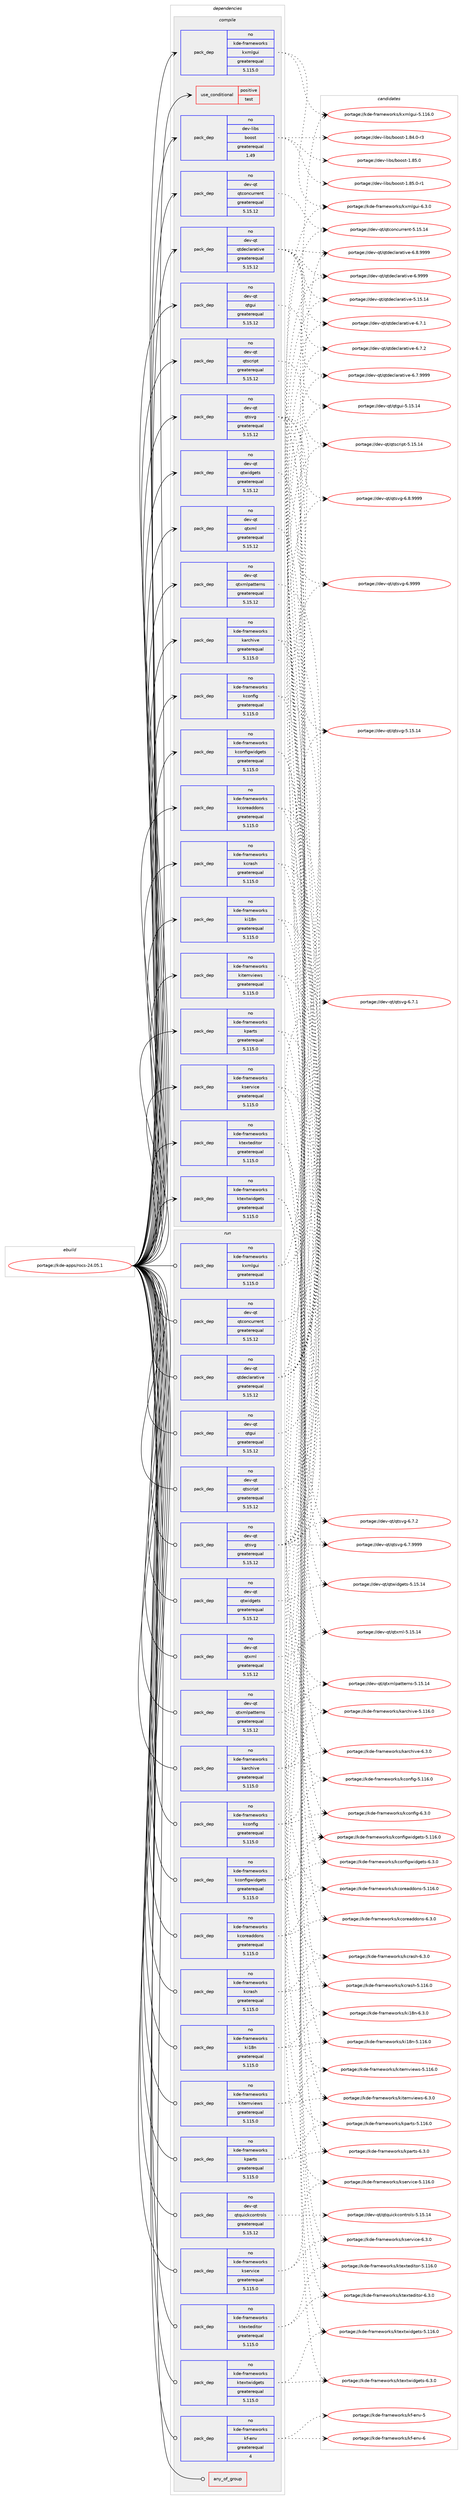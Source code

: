 digraph prolog {

# *************
# Graph options
# *************

newrank=true;
concentrate=true;
compound=true;
graph [rankdir=LR,fontname=Helvetica,fontsize=10,ranksep=1.5];#, ranksep=2.5, nodesep=0.2];
edge  [arrowhead=vee];
node  [fontname=Helvetica,fontsize=10];

# **********
# The ebuild
# **********

subgraph cluster_leftcol {
color=gray;
rank=same;
label=<<i>ebuild</i>>;
id [label="portage://kde-apps/rocs-24.05.1", color=red, width=4, href="../kde-apps/rocs-24.05.1.svg"];
}

# ****************
# The dependencies
# ****************

subgraph cluster_midcol {
color=gray;
label=<<i>dependencies</i>>;
subgraph cluster_compile {
fillcolor="#eeeeee";
style=filled;
label=<<i>compile</i>>;
subgraph cond66145 {
dependency135270 [label=<<TABLE BORDER="0" CELLBORDER="1" CELLSPACING="0" CELLPADDING="4"><TR><TD ROWSPAN="3" CELLPADDING="10">use_conditional</TD></TR><TR><TD>positive</TD></TR><TR><TD>test</TD></TR></TABLE>>, shape=none, color=red];
# *** BEGIN UNKNOWN DEPENDENCY TYPE (TODO) ***
# dependency135270 -> package_dependency(portage://kde-apps/rocs-24.05.1,install,no,dev-qt,qttest,none,[,,],[slot(5)],[])
# *** END UNKNOWN DEPENDENCY TYPE (TODO) ***

}
id:e -> dependency135270:w [weight=20,style="solid",arrowhead="vee"];
subgraph pack67151 {
dependency135271 [label=<<TABLE BORDER="0" CELLBORDER="1" CELLSPACING="0" CELLPADDING="4" WIDTH="220"><TR><TD ROWSPAN="6" CELLPADDING="30">pack_dep</TD></TR><TR><TD WIDTH="110">no</TD></TR><TR><TD>dev-libs</TD></TR><TR><TD>boost</TD></TR><TR><TD>greaterequal</TD></TR><TR><TD>1.49</TD></TR></TABLE>>, shape=none, color=blue];
}
id:e -> dependency135271:w [weight=20,style="solid",arrowhead="vee"];
# *** BEGIN UNKNOWN DEPENDENCY TYPE (TODO) ***
# id -> package_dependency(portage://kde-apps/rocs-24.05.1,install,no,dev-libs,grantlee,none,[,,],[slot(5)],[])
# *** END UNKNOWN DEPENDENCY TYPE (TODO) ***

subgraph pack67152 {
dependency135272 [label=<<TABLE BORDER="0" CELLBORDER="1" CELLSPACING="0" CELLPADDING="4" WIDTH="220"><TR><TD ROWSPAN="6" CELLPADDING="30">pack_dep</TD></TR><TR><TD WIDTH="110">no</TD></TR><TR><TD>dev-qt</TD></TR><TR><TD>qtconcurrent</TD></TR><TR><TD>greaterequal</TD></TR><TR><TD>5.15.12</TD></TR></TABLE>>, shape=none, color=blue];
}
id:e -> dependency135272:w [weight=20,style="solid",arrowhead="vee"];
# *** BEGIN UNKNOWN DEPENDENCY TYPE (TODO) ***
# id -> package_dependency(portage://kde-apps/rocs-24.05.1,install,no,dev-qt,qtcore,none,[,,],[slot(5)],[])
# *** END UNKNOWN DEPENDENCY TYPE (TODO) ***

subgraph pack67153 {
dependency135273 [label=<<TABLE BORDER="0" CELLBORDER="1" CELLSPACING="0" CELLPADDING="4" WIDTH="220"><TR><TD ROWSPAN="6" CELLPADDING="30">pack_dep</TD></TR><TR><TD WIDTH="110">no</TD></TR><TR><TD>dev-qt</TD></TR><TR><TD>qtdeclarative</TD></TR><TR><TD>greaterequal</TD></TR><TR><TD>5.15.12</TD></TR></TABLE>>, shape=none, color=blue];
}
id:e -> dependency135273:w [weight=20,style="solid",arrowhead="vee"];
subgraph pack67154 {
dependency135274 [label=<<TABLE BORDER="0" CELLBORDER="1" CELLSPACING="0" CELLPADDING="4" WIDTH="220"><TR><TD ROWSPAN="6" CELLPADDING="30">pack_dep</TD></TR><TR><TD WIDTH="110">no</TD></TR><TR><TD>dev-qt</TD></TR><TR><TD>qtgui</TD></TR><TR><TD>greaterequal</TD></TR><TR><TD>5.15.12</TD></TR></TABLE>>, shape=none, color=blue];
}
id:e -> dependency135274:w [weight=20,style="solid",arrowhead="vee"];
subgraph pack67155 {
dependency135275 [label=<<TABLE BORDER="0" CELLBORDER="1" CELLSPACING="0" CELLPADDING="4" WIDTH="220"><TR><TD ROWSPAN="6" CELLPADDING="30">pack_dep</TD></TR><TR><TD WIDTH="110">no</TD></TR><TR><TD>dev-qt</TD></TR><TR><TD>qtscript</TD></TR><TR><TD>greaterequal</TD></TR><TR><TD>5.15.12</TD></TR></TABLE>>, shape=none, color=blue];
}
id:e -> dependency135275:w [weight=20,style="solid",arrowhead="vee"];
subgraph pack67156 {
dependency135276 [label=<<TABLE BORDER="0" CELLBORDER="1" CELLSPACING="0" CELLPADDING="4" WIDTH="220"><TR><TD ROWSPAN="6" CELLPADDING="30">pack_dep</TD></TR><TR><TD WIDTH="110">no</TD></TR><TR><TD>dev-qt</TD></TR><TR><TD>qtsvg</TD></TR><TR><TD>greaterequal</TD></TR><TR><TD>5.15.12</TD></TR></TABLE>>, shape=none, color=blue];
}
id:e -> dependency135276:w [weight=20,style="solid",arrowhead="vee"];
subgraph pack67157 {
dependency135277 [label=<<TABLE BORDER="0" CELLBORDER="1" CELLSPACING="0" CELLPADDING="4" WIDTH="220"><TR><TD ROWSPAN="6" CELLPADDING="30">pack_dep</TD></TR><TR><TD WIDTH="110">no</TD></TR><TR><TD>dev-qt</TD></TR><TR><TD>qtwidgets</TD></TR><TR><TD>greaterequal</TD></TR><TR><TD>5.15.12</TD></TR></TABLE>>, shape=none, color=blue];
}
id:e -> dependency135277:w [weight=20,style="solid",arrowhead="vee"];
subgraph pack67158 {
dependency135278 [label=<<TABLE BORDER="0" CELLBORDER="1" CELLSPACING="0" CELLPADDING="4" WIDTH="220"><TR><TD ROWSPAN="6" CELLPADDING="30">pack_dep</TD></TR><TR><TD WIDTH="110">no</TD></TR><TR><TD>dev-qt</TD></TR><TR><TD>qtxml</TD></TR><TR><TD>greaterequal</TD></TR><TR><TD>5.15.12</TD></TR></TABLE>>, shape=none, color=blue];
}
id:e -> dependency135278:w [weight=20,style="solid",arrowhead="vee"];
subgraph pack67159 {
dependency135279 [label=<<TABLE BORDER="0" CELLBORDER="1" CELLSPACING="0" CELLPADDING="4" WIDTH="220"><TR><TD ROWSPAN="6" CELLPADDING="30">pack_dep</TD></TR><TR><TD WIDTH="110">no</TD></TR><TR><TD>dev-qt</TD></TR><TR><TD>qtxmlpatterns</TD></TR><TR><TD>greaterequal</TD></TR><TR><TD>5.15.12</TD></TR></TABLE>>, shape=none, color=blue];
}
id:e -> dependency135279:w [weight=20,style="solid",arrowhead="vee"];
subgraph pack67160 {
dependency135280 [label=<<TABLE BORDER="0" CELLBORDER="1" CELLSPACING="0" CELLPADDING="4" WIDTH="220"><TR><TD ROWSPAN="6" CELLPADDING="30">pack_dep</TD></TR><TR><TD WIDTH="110">no</TD></TR><TR><TD>kde-frameworks</TD></TR><TR><TD>karchive</TD></TR><TR><TD>greaterequal</TD></TR><TR><TD>5.115.0</TD></TR></TABLE>>, shape=none, color=blue];
}
id:e -> dependency135280:w [weight=20,style="solid",arrowhead="vee"];
subgraph pack67161 {
dependency135281 [label=<<TABLE BORDER="0" CELLBORDER="1" CELLSPACING="0" CELLPADDING="4" WIDTH="220"><TR><TD ROWSPAN="6" CELLPADDING="30">pack_dep</TD></TR><TR><TD WIDTH="110">no</TD></TR><TR><TD>kde-frameworks</TD></TR><TR><TD>kconfig</TD></TR><TR><TD>greaterequal</TD></TR><TR><TD>5.115.0</TD></TR></TABLE>>, shape=none, color=blue];
}
id:e -> dependency135281:w [weight=20,style="solid",arrowhead="vee"];
subgraph pack67162 {
dependency135282 [label=<<TABLE BORDER="0" CELLBORDER="1" CELLSPACING="0" CELLPADDING="4" WIDTH="220"><TR><TD ROWSPAN="6" CELLPADDING="30">pack_dep</TD></TR><TR><TD WIDTH="110">no</TD></TR><TR><TD>kde-frameworks</TD></TR><TR><TD>kconfigwidgets</TD></TR><TR><TD>greaterequal</TD></TR><TR><TD>5.115.0</TD></TR></TABLE>>, shape=none, color=blue];
}
id:e -> dependency135282:w [weight=20,style="solid",arrowhead="vee"];
subgraph pack67163 {
dependency135283 [label=<<TABLE BORDER="0" CELLBORDER="1" CELLSPACING="0" CELLPADDING="4" WIDTH="220"><TR><TD ROWSPAN="6" CELLPADDING="30">pack_dep</TD></TR><TR><TD WIDTH="110">no</TD></TR><TR><TD>kde-frameworks</TD></TR><TR><TD>kcoreaddons</TD></TR><TR><TD>greaterequal</TD></TR><TR><TD>5.115.0</TD></TR></TABLE>>, shape=none, color=blue];
}
id:e -> dependency135283:w [weight=20,style="solid",arrowhead="vee"];
subgraph pack67164 {
dependency135284 [label=<<TABLE BORDER="0" CELLBORDER="1" CELLSPACING="0" CELLPADDING="4" WIDTH="220"><TR><TD ROWSPAN="6" CELLPADDING="30">pack_dep</TD></TR><TR><TD WIDTH="110">no</TD></TR><TR><TD>kde-frameworks</TD></TR><TR><TD>kcrash</TD></TR><TR><TD>greaterequal</TD></TR><TR><TD>5.115.0</TD></TR></TABLE>>, shape=none, color=blue];
}
id:e -> dependency135284:w [weight=20,style="solid",arrowhead="vee"];
subgraph pack67165 {
dependency135285 [label=<<TABLE BORDER="0" CELLBORDER="1" CELLSPACING="0" CELLPADDING="4" WIDTH="220"><TR><TD ROWSPAN="6" CELLPADDING="30">pack_dep</TD></TR><TR><TD WIDTH="110">no</TD></TR><TR><TD>kde-frameworks</TD></TR><TR><TD>ki18n</TD></TR><TR><TD>greaterequal</TD></TR><TR><TD>5.115.0</TD></TR></TABLE>>, shape=none, color=blue];
}
id:e -> dependency135285:w [weight=20,style="solid",arrowhead="vee"];
subgraph pack67166 {
dependency135286 [label=<<TABLE BORDER="0" CELLBORDER="1" CELLSPACING="0" CELLPADDING="4" WIDTH="220"><TR><TD ROWSPAN="6" CELLPADDING="30">pack_dep</TD></TR><TR><TD WIDTH="110">no</TD></TR><TR><TD>kde-frameworks</TD></TR><TR><TD>kitemviews</TD></TR><TR><TD>greaterequal</TD></TR><TR><TD>5.115.0</TD></TR></TABLE>>, shape=none, color=blue];
}
id:e -> dependency135286:w [weight=20,style="solid",arrowhead="vee"];
subgraph pack67167 {
dependency135287 [label=<<TABLE BORDER="0" CELLBORDER="1" CELLSPACING="0" CELLPADDING="4" WIDTH="220"><TR><TD ROWSPAN="6" CELLPADDING="30">pack_dep</TD></TR><TR><TD WIDTH="110">no</TD></TR><TR><TD>kde-frameworks</TD></TR><TR><TD>kparts</TD></TR><TR><TD>greaterequal</TD></TR><TR><TD>5.115.0</TD></TR></TABLE>>, shape=none, color=blue];
}
id:e -> dependency135287:w [weight=20,style="solid",arrowhead="vee"];
subgraph pack67168 {
dependency135288 [label=<<TABLE BORDER="0" CELLBORDER="1" CELLSPACING="0" CELLPADDING="4" WIDTH="220"><TR><TD ROWSPAN="6" CELLPADDING="30">pack_dep</TD></TR><TR><TD WIDTH="110">no</TD></TR><TR><TD>kde-frameworks</TD></TR><TR><TD>kservice</TD></TR><TR><TD>greaterequal</TD></TR><TR><TD>5.115.0</TD></TR></TABLE>>, shape=none, color=blue];
}
id:e -> dependency135288:w [weight=20,style="solid",arrowhead="vee"];
subgraph pack67169 {
dependency135289 [label=<<TABLE BORDER="0" CELLBORDER="1" CELLSPACING="0" CELLPADDING="4" WIDTH="220"><TR><TD ROWSPAN="6" CELLPADDING="30">pack_dep</TD></TR><TR><TD WIDTH="110">no</TD></TR><TR><TD>kde-frameworks</TD></TR><TR><TD>ktexteditor</TD></TR><TR><TD>greaterequal</TD></TR><TR><TD>5.115.0</TD></TR></TABLE>>, shape=none, color=blue];
}
id:e -> dependency135289:w [weight=20,style="solid",arrowhead="vee"];
subgraph pack67170 {
dependency135290 [label=<<TABLE BORDER="0" CELLBORDER="1" CELLSPACING="0" CELLPADDING="4" WIDTH="220"><TR><TD ROWSPAN="6" CELLPADDING="30">pack_dep</TD></TR><TR><TD WIDTH="110">no</TD></TR><TR><TD>kde-frameworks</TD></TR><TR><TD>ktextwidgets</TD></TR><TR><TD>greaterequal</TD></TR><TR><TD>5.115.0</TD></TR></TABLE>>, shape=none, color=blue];
}
id:e -> dependency135290:w [weight=20,style="solid",arrowhead="vee"];
subgraph pack67171 {
dependency135291 [label=<<TABLE BORDER="0" CELLBORDER="1" CELLSPACING="0" CELLPADDING="4" WIDTH="220"><TR><TD ROWSPAN="6" CELLPADDING="30">pack_dep</TD></TR><TR><TD WIDTH="110">no</TD></TR><TR><TD>kde-frameworks</TD></TR><TR><TD>kxmlgui</TD></TR><TR><TD>greaterequal</TD></TR><TR><TD>5.115.0</TD></TR></TABLE>>, shape=none, color=blue];
}
id:e -> dependency135291:w [weight=20,style="solid",arrowhead="vee"];
}
subgraph cluster_compileandrun {
fillcolor="#eeeeee";
style=filled;
label=<<i>compile and run</i>>;
}
subgraph cluster_run {
fillcolor="#eeeeee";
style=filled;
label=<<i>run</i>>;
subgraph any1822 {
dependency135292 [label=<<TABLE BORDER="0" CELLBORDER="1" CELLSPACING="0" CELLPADDING="4"><TR><TD CELLPADDING="10">any_of_group</TD></TR></TABLE>>, shape=none, color=red];# *** BEGIN UNKNOWN DEPENDENCY TYPE (TODO) ***
# dependency135292 -> package_dependency(portage://kde-apps/rocs-24.05.1,run,no,kde-frameworks,breeze-icons,none,[,,],any_different_slot,[])
# *** END UNKNOWN DEPENDENCY TYPE (TODO) ***

# *** BEGIN UNKNOWN DEPENDENCY TYPE (TODO) ***
# dependency135292 -> package_dependency(portage://kde-apps/rocs-24.05.1,run,no,kde-frameworks,oxygen-icons,none,[,,],any_different_slot,[])
# *** END UNKNOWN DEPENDENCY TYPE (TODO) ***

}
id:e -> dependency135292:w [weight=20,style="solid",arrowhead="odot"];
# *** BEGIN UNKNOWN DEPENDENCY TYPE (TODO) ***
# id -> package_dependency(portage://kde-apps/rocs-24.05.1,run,no,dev-libs,grantlee,none,[,,],[slot(5)],[])
# *** END UNKNOWN DEPENDENCY TYPE (TODO) ***

subgraph pack67172 {
dependency135293 [label=<<TABLE BORDER="0" CELLBORDER="1" CELLSPACING="0" CELLPADDING="4" WIDTH="220"><TR><TD ROWSPAN="6" CELLPADDING="30">pack_dep</TD></TR><TR><TD WIDTH="110">no</TD></TR><TR><TD>dev-qt</TD></TR><TR><TD>qtconcurrent</TD></TR><TR><TD>greaterequal</TD></TR><TR><TD>5.15.12</TD></TR></TABLE>>, shape=none, color=blue];
}
id:e -> dependency135293:w [weight=20,style="solid",arrowhead="odot"];
# *** BEGIN UNKNOWN DEPENDENCY TYPE (TODO) ***
# id -> package_dependency(portage://kde-apps/rocs-24.05.1,run,no,dev-qt,qtcore,none,[,,],[slot(5)],[])
# *** END UNKNOWN DEPENDENCY TYPE (TODO) ***

subgraph pack67173 {
dependency135294 [label=<<TABLE BORDER="0" CELLBORDER="1" CELLSPACING="0" CELLPADDING="4" WIDTH="220"><TR><TD ROWSPAN="6" CELLPADDING="30">pack_dep</TD></TR><TR><TD WIDTH="110">no</TD></TR><TR><TD>dev-qt</TD></TR><TR><TD>qtdeclarative</TD></TR><TR><TD>greaterequal</TD></TR><TR><TD>5.15.12</TD></TR></TABLE>>, shape=none, color=blue];
}
id:e -> dependency135294:w [weight=20,style="solid",arrowhead="odot"];
subgraph pack67174 {
dependency135295 [label=<<TABLE BORDER="0" CELLBORDER="1" CELLSPACING="0" CELLPADDING="4" WIDTH="220"><TR><TD ROWSPAN="6" CELLPADDING="30">pack_dep</TD></TR><TR><TD WIDTH="110">no</TD></TR><TR><TD>dev-qt</TD></TR><TR><TD>qtgui</TD></TR><TR><TD>greaterequal</TD></TR><TR><TD>5.15.12</TD></TR></TABLE>>, shape=none, color=blue];
}
id:e -> dependency135295:w [weight=20,style="solid",arrowhead="odot"];
subgraph pack67175 {
dependency135296 [label=<<TABLE BORDER="0" CELLBORDER="1" CELLSPACING="0" CELLPADDING="4" WIDTH="220"><TR><TD ROWSPAN="6" CELLPADDING="30">pack_dep</TD></TR><TR><TD WIDTH="110">no</TD></TR><TR><TD>dev-qt</TD></TR><TR><TD>qtquickcontrols</TD></TR><TR><TD>greaterequal</TD></TR><TR><TD>5.15.12</TD></TR></TABLE>>, shape=none, color=blue];
}
id:e -> dependency135296:w [weight=20,style="solid",arrowhead="odot"];
subgraph pack67176 {
dependency135297 [label=<<TABLE BORDER="0" CELLBORDER="1" CELLSPACING="0" CELLPADDING="4" WIDTH="220"><TR><TD ROWSPAN="6" CELLPADDING="30">pack_dep</TD></TR><TR><TD WIDTH="110">no</TD></TR><TR><TD>dev-qt</TD></TR><TR><TD>qtscript</TD></TR><TR><TD>greaterequal</TD></TR><TR><TD>5.15.12</TD></TR></TABLE>>, shape=none, color=blue];
}
id:e -> dependency135297:w [weight=20,style="solid",arrowhead="odot"];
subgraph pack67177 {
dependency135298 [label=<<TABLE BORDER="0" CELLBORDER="1" CELLSPACING="0" CELLPADDING="4" WIDTH="220"><TR><TD ROWSPAN="6" CELLPADDING="30">pack_dep</TD></TR><TR><TD WIDTH="110">no</TD></TR><TR><TD>dev-qt</TD></TR><TR><TD>qtsvg</TD></TR><TR><TD>greaterequal</TD></TR><TR><TD>5.15.12</TD></TR></TABLE>>, shape=none, color=blue];
}
id:e -> dependency135298:w [weight=20,style="solid",arrowhead="odot"];
subgraph pack67178 {
dependency135299 [label=<<TABLE BORDER="0" CELLBORDER="1" CELLSPACING="0" CELLPADDING="4" WIDTH="220"><TR><TD ROWSPAN="6" CELLPADDING="30">pack_dep</TD></TR><TR><TD WIDTH="110">no</TD></TR><TR><TD>dev-qt</TD></TR><TR><TD>qtwidgets</TD></TR><TR><TD>greaterequal</TD></TR><TR><TD>5.15.12</TD></TR></TABLE>>, shape=none, color=blue];
}
id:e -> dependency135299:w [weight=20,style="solid",arrowhead="odot"];
subgraph pack67179 {
dependency135300 [label=<<TABLE BORDER="0" CELLBORDER="1" CELLSPACING="0" CELLPADDING="4" WIDTH="220"><TR><TD ROWSPAN="6" CELLPADDING="30">pack_dep</TD></TR><TR><TD WIDTH="110">no</TD></TR><TR><TD>dev-qt</TD></TR><TR><TD>qtxml</TD></TR><TR><TD>greaterequal</TD></TR><TR><TD>5.15.12</TD></TR></TABLE>>, shape=none, color=blue];
}
id:e -> dependency135300:w [weight=20,style="solid",arrowhead="odot"];
subgraph pack67180 {
dependency135301 [label=<<TABLE BORDER="0" CELLBORDER="1" CELLSPACING="0" CELLPADDING="4" WIDTH="220"><TR><TD ROWSPAN="6" CELLPADDING="30">pack_dep</TD></TR><TR><TD WIDTH="110">no</TD></TR><TR><TD>dev-qt</TD></TR><TR><TD>qtxmlpatterns</TD></TR><TR><TD>greaterequal</TD></TR><TR><TD>5.15.12</TD></TR></TABLE>>, shape=none, color=blue];
}
id:e -> dependency135301:w [weight=20,style="solid",arrowhead="odot"];
subgraph pack67181 {
dependency135302 [label=<<TABLE BORDER="0" CELLBORDER="1" CELLSPACING="0" CELLPADDING="4" WIDTH="220"><TR><TD ROWSPAN="6" CELLPADDING="30">pack_dep</TD></TR><TR><TD WIDTH="110">no</TD></TR><TR><TD>kde-frameworks</TD></TR><TR><TD>karchive</TD></TR><TR><TD>greaterequal</TD></TR><TR><TD>5.115.0</TD></TR></TABLE>>, shape=none, color=blue];
}
id:e -> dependency135302:w [weight=20,style="solid",arrowhead="odot"];
subgraph pack67182 {
dependency135303 [label=<<TABLE BORDER="0" CELLBORDER="1" CELLSPACING="0" CELLPADDING="4" WIDTH="220"><TR><TD ROWSPAN="6" CELLPADDING="30">pack_dep</TD></TR><TR><TD WIDTH="110">no</TD></TR><TR><TD>kde-frameworks</TD></TR><TR><TD>kconfig</TD></TR><TR><TD>greaterequal</TD></TR><TR><TD>5.115.0</TD></TR></TABLE>>, shape=none, color=blue];
}
id:e -> dependency135303:w [weight=20,style="solid",arrowhead="odot"];
subgraph pack67183 {
dependency135304 [label=<<TABLE BORDER="0" CELLBORDER="1" CELLSPACING="0" CELLPADDING="4" WIDTH="220"><TR><TD ROWSPAN="6" CELLPADDING="30">pack_dep</TD></TR><TR><TD WIDTH="110">no</TD></TR><TR><TD>kde-frameworks</TD></TR><TR><TD>kconfigwidgets</TD></TR><TR><TD>greaterequal</TD></TR><TR><TD>5.115.0</TD></TR></TABLE>>, shape=none, color=blue];
}
id:e -> dependency135304:w [weight=20,style="solid",arrowhead="odot"];
subgraph pack67184 {
dependency135305 [label=<<TABLE BORDER="0" CELLBORDER="1" CELLSPACING="0" CELLPADDING="4" WIDTH="220"><TR><TD ROWSPAN="6" CELLPADDING="30">pack_dep</TD></TR><TR><TD WIDTH="110">no</TD></TR><TR><TD>kde-frameworks</TD></TR><TR><TD>kcoreaddons</TD></TR><TR><TD>greaterequal</TD></TR><TR><TD>5.115.0</TD></TR></TABLE>>, shape=none, color=blue];
}
id:e -> dependency135305:w [weight=20,style="solid",arrowhead="odot"];
subgraph pack67185 {
dependency135306 [label=<<TABLE BORDER="0" CELLBORDER="1" CELLSPACING="0" CELLPADDING="4" WIDTH="220"><TR><TD ROWSPAN="6" CELLPADDING="30">pack_dep</TD></TR><TR><TD WIDTH="110">no</TD></TR><TR><TD>kde-frameworks</TD></TR><TR><TD>kcrash</TD></TR><TR><TD>greaterequal</TD></TR><TR><TD>5.115.0</TD></TR></TABLE>>, shape=none, color=blue];
}
id:e -> dependency135306:w [weight=20,style="solid",arrowhead="odot"];
subgraph pack67186 {
dependency135307 [label=<<TABLE BORDER="0" CELLBORDER="1" CELLSPACING="0" CELLPADDING="4" WIDTH="220"><TR><TD ROWSPAN="6" CELLPADDING="30">pack_dep</TD></TR><TR><TD WIDTH="110">no</TD></TR><TR><TD>kde-frameworks</TD></TR><TR><TD>kf-env</TD></TR><TR><TD>greaterequal</TD></TR><TR><TD>4</TD></TR></TABLE>>, shape=none, color=blue];
}
id:e -> dependency135307:w [weight=20,style="solid",arrowhead="odot"];
subgraph pack67187 {
dependency135308 [label=<<TABLE BORDER="0" CELLBORDER="1" CELLSPACING="0" CELLPADDING="4" WIDTH="220"><TR><TD ROWSPAN="6" CELLPADDING="30">pack_dep</TD></TR><TR><TD WIDTH="110">no</TD></TR><TR><TD>kde-frameworks</TD></TR><TR><TD>ki18n</TD></TR><TR><TD>greaterequal</TD></TR><TR><TD>5.115.0</TD></TR></TABLE>>, shape=none, color=blue];
}
id:e -> dependency135308:w [weight=20,style="solid",arrowhead="odot"];
subgraph pack67188 {
dependency135309 [label=<<TABLE BORDER="0" CELLBORDER="1" CELLSPACING="0" CELLPADDING="4" WIDTH="220"><TR><TD ROWSPAN="6" CELLPADDING="30">pack_dep</TD></TR><TR><TD WIDTH="110">no</TD></TR><TR><TD>kde-frameworks</TD></TR><TR><TD>kitemviews</TD></TR><TR><TD>greaterequal</TD></TR><TR><TD>5.115.0</TD></TR></TABLE>>, shape=none, color=blue];
}
id:e -> dependency135309:w [weight=20,style="solid",arrowhead="odot"];
subgraph pack67189 {
dependency135310 [label=<<TABLE BORDER="0" CELLBORDER="1" CELLSPACING="0" CELLPADDING="4" WIDTH="220"><TR><TD ROWSPAN="6" CELLPADDING="30">pack_dep</TD></TR><TR><TD WIDTH="110">no</TD></TR><TR><TD>kde-frameworks</TD></TR><TR><TD>kparts</TD></TR><TR><TD>greaterequal</TD></TR><TR><TD>5.115.0</TD></TR></TABLE>>, shape=none, color=blue];
}
id:e -> dependency135310:w [weight=20,style="solid",arrowhead="odot"];
subgraph pack67190 {
dependency135311 [label=<<TABLE BORDER="0" CELLBORDER="1" CELLSPACING="0" CELLPADDING="4" WIDTH="220"><TR><TD ROWSPAN="6" CELLPADDING="30">pack_dep</TD></TR><TR><TD WIDTH="110">no</TD></TR><TR><TD>kde-frameworks</TD></TR><TR><TD>kservice</TD></TR><TR><TD>greaterequal</TD></TR><TR><TD>5.115.0</TD></TR></TABLE>>, shape=none, color=blue];
}
id:e -> dependency135311:w [weight=20,style="solid",arrowhead="odot"];
subgraph pack67191 {
dependency135312 [label=<<TABLE BORDER="0" CELLBORDER="1" CELLSPACING="0" CELLPADDING="4" WIDTH="220"><TR><TD ROWSPAN="6" CELLPADDING="30">pack_dep</TD></TR><TR><TD WIDTH="110">no</TD></TR><TR><TD>kde-frameworks</TD></TR><TR><TD>ktexteditor</TD></TR><TR><TD>greaterequal</TD></TR><TR><TD>5.115.0</TD></TR></TABLE>>, shape=none, color=blue];
}
id:e -> dependency135312:w [weight=20,style="solid",arrowhead="odot"];
subgraph pack67192 {
dependency135313 [label=<<TABLE BORDER="0" CELLBORDER="1" CELLSPACING="0" CELLPADDING="4" WIDTH="220"><TR><TD ROWSPAN="6" CELLPADDING="30">pack_dep</TD></TR><TR><TD WIDTH="110">no</TD></TR><TR><TD>kde-frameworks</TD></TR><TR><TD>ktextwidgets</TD></TR><TR><TD>greaterequal</TD></TR><TR><TD>5.115.0</TD></TR></TABLE>>, shape=none, color=blue];
}
id:e -> dependency135313:w [weight=20,style="solid",arrowhead="odot"];
subgraph pack67193 {
dependency135314 [label=<<TABLE BORDER="0" CELLBORDER="1" CELLSPACING="0" CELLPADDING="4" WIDTH="220"><TR><TD ROWSPAN="6" CELLPADDING="30">pack_dep</TD></TR><TR><TD WIDTH="110">no</TD></TR><TR><TD>kde-frameworks</TD></TR><TR><TD>kxmlgui</TD></TR><TR><TD>greaterequal</TD></TR><TR><TD>5.115.0</TD></TR></TABLE>>, shape=none, color=blue];
}
id:e -> dependency135314:w [weight=20,style="solid",arrowhead="odot"];
}
}

# **************
# The candidates
# **************

subgraph cluster_choices {
rank=same;
color=gray;
label=<<i>candidates</i>>;

subgraph choice67151 {
color=black;
nodesep=1;
choice10010111845108105981154798111111115116454946565246484511451 [label="portage://dev-libs/boost-1.84.0-r3", color=red, width=4,href="../dev-libs/boost-1.84.0-r3.svg"];
choice1001011184510810598115479811111111511645494656534648 [label="portage://dev-libs/boost-1.85.0", color=red, width=4,href="../dev-libs/boost-1.85.0.svg"];
choice10010111845108105981154798111111115116454946565346484511449 [label="portage://dev-libs/boost-1.85.0-r1", color=red, width=4,href="../dev-libs/boost-1.85.0-r1.svg"];
dependency135271:e -> choice10010111845108105981154798111111115116454946565246484511451:w [style=dotted,weight="100"];
dependency135271:e -> choice1001011184510810598115479811111111511645494656534648:w [style=dotted,weight="100"];
dependency135271:e -> choice10010111845108105981154798111111115116454946565346484511449:w [style=dotted,weight="100"];
}
subgraph choice67152 {
color=black;
nodesep=1;
choice100101118451131164711311699111110991171141141011101164553464953464952 [label="portage://dev-qt/qtconcurrent-5.15.14", color=red, width=4,href="../dev-qt/qtconcurrent-5.15.14.svg"];
dependency135272:e -> choice100101118451131164711311699111110991171141141011101164553464953464952:w [style=dotted,weight="100"];
}
subgraph choice67153 {
color=black;
nodesep=1;
choice10010111845113116471131161001019910897114971161051181014553464953464952 [label="portage://dev-qt/qtdeclarative-5.15.14", color=red, width=4,href="../dev-qt/qtdeclarative-5.15.14.svg"];
choice1001011184511311647113116100101991089711497116105118101455446554649 [label="portage://dev-qt/qtdeclarative-6.7.1", color=red, width=4,href="../dev-qt/qtdeclarative-6.7.1.svg"];
choice1001011184511311647113116100101991089711497116105118101455446554650 [label="portage://dev-qt/qtdeclarative-6.7.2", color=red, width=4,href="../dev-qt/qtdeclarative-6.7.2.svg"];
choice1001011184511311647113116100101991089711497116105118101455446554657575757 [label="portage://dev-qt/qtdeclarative-6.7.9999", color=red, width=4,href="../dev-qt/qtdeclarative-6.7.9999.svg"];
choice1001011184511311647113116100101991089711497116105118101455446564657575757 [label="portage://dev-qt/qtdeclarative-6.8.9999", color=red, width=4,href="../dev-qt/qtdeclarative-6.8.9999.svg"];
choice100101118451131164711311610010199108971149711610511810145544657575757 [label="portage://dev-qt/qtdeclarative-6.9999", color=red, width=4,href="../dev-qt/qtdeclarative-6.9999.svg"];
dependency135273:e -> choice10010111845113116471131161001019910897114971161051181014553464953464952:w [style=dotted,weight="100"];
dependency135273:e -> choice1001011184511311647113116100101991089711497116105118101455446554649:w [style=dotted,weight="100"];
dependency135273:e -> choice1001011184511311647113116100101991089711497116105118101455446554650:w [style=dotted,weight="100"];
dependency135273:e -> choice1001011184511311647113116100101991089711497116105118101455446554657575757:w [style=dotted,weight="100"];
dependency135273:e -> choice1001011184511311647113116100101991089711497116105118101455446564657575757:w [style=dotted,weight="100"];
dependency135273:e -> choice100101118451131164711311610010199108971149711610511810145544657575757:w [style=dotted,weight="100"];
}
subgraph choice67154 {
color=black;
nodesep=1;
choice10010111845113116471131161031171054553464953464952 [label="portage://dev-qt/qtgui-5.15.14", color=red, width=4,href="../dev-qt/qtgui-5.15.14.svg"];
dependency135274:e -> choice10010111845113116471131161031171054553464953464952:w [style=dotted,weight="100"];
}
subgraph choice67155 {
color=black;
nodesep=1;
choice1001011184511311647113116115991141051121164553464953464952 [label="portage://dev-qt/qtscript-5.15.14", color=red, width=4,href="../dev-qt/qtscript-5.15.14.svg"];
dependency135275:e -> choice1001011184511311647113116115991141051121164553464953464952:w [style=dotted,weight="100"];
}
subgraph choice67156 {
color=black;
nodesep=1;
choice10010111845113116471131161151181034553464953464952 [label="portage://dev-qt/qtsvg-5.15.14", color=red, width=4,href="../dev-qt/qtsvg-5.15.14.svg"];
choice1001011184511311647113116115118103455446554649 [label="portage://dev-qt/qtsvg-6.7.1", color=red, width=4,href="../dev-qt/qtsvg-6.7.1.svg"];
choice1001011184511311647113116115118103455446554650 [label="portage://dev-qt/qtsvg-6.7.2", color=red, width=4,href="../dev-qt/qtsvg-6.7.2.svg"];
choice1001011184511311647113116115118103455446554657575757 [label="portage://dev-qt/qtsvg-6.7.9999", color=red, width=4,href="../dev-qt/qtsvg-6.7.9999.svg"];
choice1001011184511311647113116115118103455446564657575757 [label="portage://dev-qt/qtsvg-6.8.9999", color=red, width=4,href="../dev-qt/qtsvg-6.8.9999.svg"];
choice100101118451131164711311611511810345544657575757 [label="portage://dev-qt/qtsvg-6.9999", color=red, width=4,href="../dev-qt/qtsvg-6.9999.svg"];
dependency135276:e -> choice10010111845113116471131161151181034553464953464952:w [style=dotted,weight="100"];
dependency135276:e -> choice1001011184511311647113116115118103455446554649:w [style=dotted,weight="100"];
dependency135276:e -> choice1001011184511311647113116115118103455446554650:w [style=dotted,weight="100"];
dependency135276:e -> choice1001011184511311647113116115118103455446554657575757:w [style=dotted,weight="100"];
dependency135276:e -> choice1001011184511311647113116115118103455446564657575757:w [style=dotted,weight="100"];
dependency135276:e -> choice100101118451131164711311611511810345544657575757:w [style=dotted,weight="100"];
}
subgraph choice67157 {
color=black;
nodesep=1;
choice10010111845113116471131161191051001031011161154553464953464952 [label="portage://dev-qt/qtwidgets-5.15.14", color=red, width=4,href="../dev-qt/qtwidgets-5.15.14.svg"];
dependency135277:e -> choice10010111845113116471131161191051001031011161154553464953464952:w [style=dotted,weight="100"];
}
subgraph choice67158 {
color=black;
nodesep=1;
choice10010111845113116471131161201091084553464953464952 [label="portage://dev-qt/qtxml-5.15.14", color=red, width=4,href="../dev-qt/qtxml-5.15.14.svg"];
dependency135278:e -> choice10010111845113116471131161201091084553464953464952:w [style=dotted,weight="100"];
}
subgraph choice67159 {
color=black;
nodesep=1;
choice1001011184511311647113116120109108112971161161011141101154553464953464952 [label="portage://dev-qt/qtxmlpatterns-5.15.14", color=red, width=4,href="../dev-qt/qtxmlpatterns-5.15.14.svg"];
dependency135279:e -> choice1001011184511311647113116120109108112971161161011141101154553464953464952:w [style=dotted,weight="100"];
}
subgraph choice67160 {
color=black;
nodesep=1;
choice10710010145102114971091011191111141071154710797114991041051181014553464949544648 [label="portage://kde-frameworks/karchive-5.116.0", color=red, width=4,href="../kde-frameworks/karchive-5.116.0.svg"];
choice1071001014510211497109101119111114107115471079711499104105118101455446514648 [label="portage://kde-frameworks/karchive-6.3.0", color=red, width=4,href="../kde-frameworks/karchive-6.3.0.svg"];
dependency135280:e -> choice10710010145102114971091011191111141071154710797114991041051181014553464949544648:w [style=dotted,weight="100"];
dependency135280:e -> choice1071001014510211497109101119111114107115471079711499104105118101455446514648:w [style=dotted,weight="100"];
}
subgraph choice67161 {
color=black;
nodesep=1;
choice107100101451021149710910111911111410711547107991111101021051034553464949544648 [label="portage://kde-frameworks/kconfig-5.116.0", color=red, width=4,href="../kde-frameworks/kconfig-5.116.0.svg"];
choice10710010145102114971091011191111141071154710799111110102105103455446514648 [label="portage://kde-frameworks/kconfig-6.3.0", color=red, width=4,href="../kde-frameworks/kconfig-6.3.0.svg"];
dependency135281:e -> choice107100101451021149710910111911111410711547107991111101021051034553464949544648:w [style=dotted,weight="100"];
dependency135281:e -> choice10710010145102114971091011191111141071154710799111110102105103455446514648:w [style=dotted,weight="100"];
}
subgraph choice67162 {
color=black;
nodesep=1;
choice107100101451021149710910111911111410711547107991111101021051031191051001031011161154553464949544648 [label="portage://kde-frameworks/kconfigwidgets-5.116.0", color=red, width=4,href="../kde-frameworks/kconfigwidgets-5.116.0.svg"];
choice10710010145102114971091011191111141071154710799111110102105103119105100103101116115455446514648 [label="portage://kde-frameworks/kconfigwidgets-6.3.0", color=red, width=4,href="../kde-frameworks/kconfigwidgets-6.3.0.svg"];
dependency135282:e -> choice107100101451021149710910111911111410711547107991111101021051031191051001031011161154553464949544648:w [style=dotted,weight="100"];
dependency135282:e -> choice10710010145102114971091011191111141071154710799111110102105103119105100103101116115455446514648:w [style=dotted,weight="100"];
}
subgraph choice67163 {
color=black;
nodesep=1;
choice10710010145102114971091011191111141071154710799111114101971001001111101154553464949544648 [label="portage://kde-frameworks/kcoreaddons-5.116.0", color=red, width=4,href="../kde-frameworks/kcoreaddons-5.116.0.svg"];
choice1071001014510211497109101119111114107115471079911111410197100100111110115455446514648 [label="portage://kde-frameworks/kcoreaddons-6.3.0", color=red, width=4,href="../kde-frameworks/kcoreaddons-6.3.0.svg"];
dependency135283:e -> choice10710010145102114971091011191111141071154710799111114101971001001111101154553464949544648:w [style=dotted,weight="100"];
dependency135283:e -> choice1071001014510211497109101119111114107115471079911111410197100100111110115455446514648:w [style=dotted,weight="100"];
}
subgraph choice67164 {
color=black;
nodesep=1;
choice10710010145102114971091011191111141071154710799114971151044553464949544648 [label="portage://kde-frameworks/kcrash-5.116.0", color=red, width=4,href="../kde-frameworks/kcrash-5.116.0.svg"];
choice1071001014510211497109101119111114107115471079911497115104455446514648 [label="portage://kde-frameworks/kcrash-6.3.0", color=red, width=4,href="../kde-frameworks/kcrash-6.3.0.svg"];
dependency135284:e -> choice10710010145102114971091011191111141071154710799114971151044553464949544648:w [style=dotted,weight="100"];
dependency135284:e -> choice1071001014510211497109101119111114107115471079911497115104455446514648:w [style=dotted,weight="100"];
}
subgraph choice67165 {
color=black;
nodesep=1;
choice10710010145102114971091011191111141071154710710549561104553464949544648 [label="portage://kde-frameworks/ki18n-5.116.0", color=red, width=4,href="../kde-frameworks/ki18n-5.116.0.svg"];
choice1071001014510211497109101119111114107115471071054956110455446514648 [label="portage://kde-frameworks/ki18n-6.3.0", color=red, width=4,href="../kde-frameworks/ki18n-6.3.0.svg"];
dependency135285:e -> choice10710010145102114971091011191111141071154710710549561104553464949544648:w [style=dotted,weight="100"];
dependency135285:e -> choice1071001014510211497109101119111114107115471071054956110455446514648:w [style=dotted,weight="100"];
}
subgraph choice67166 {
color=black;
nodesep=1;
choice1071001014510211497109101119111114107115471071051161011091181051011191154553464949544648 [label="portage://kde-frameworks/kitemviews-5.116.0", color=red, width=4,href="../kde-frameworks/kitemviews-5.116.0.svg"];
choice107100101451021149710910111911111410711547107105116101109118105101119115455446514648 [label="portage://kde-frameworks/kitemviews-6.3.0", color=red, width=4,href="../kde-frameworks/kitemviews-6.3.0.svg"];
dependency135286:e -> choice1071001014510211497109101119111114107115471071051161011091181051011191154553464949544648:w [style=dotted,weight="100"];
dependency135286:e -> choice107100101451021149710910111911111410711547107105116101109118105101119115455446514648:w [style=dotted,weight="100"];
}
subgraph choice67167 {
color=black;
nodesep=1;
choice107100101451021149710910111911111410711547107112971141161154553464949544648 [label="portage://kde-frameworks/kparts-5.116.0", color=red, width=4,href="../kde-frameworks/kparts-5.116.0.svg"];
choice10710010145102114971091011191111141071154710711297114116115455446514648 [label="portage://kde-frameworks/kparts-6.3.0", color=red, width=4,href="../kde-frameworks/kparts-6.3.0.svg"];
dependency135287:e -> choice107100101451021149710910111911111410711547107112971141161154553464949544648:w [style=dotted,weight="100"];
dependency135287:e -> choice10710010145102114971091011191111141071154710711297114116115455446514648:w [style=dotted,weight="100"];
}
subgraph choice67168 {
color=black;
nodesep=1;
choice107100101451021149710910111911111410711547107115101114118105991014553464949544648 [label="portage://kde-frameworks/kservice-5.116.0", color=red, width=4,href="../kde-frameworks/kservice-5.116.0.svg"];
choice10710010145102114971091011191111141071154710711510111411810599101455446514648 [label="portage://kde-frameworks/kservice-6.3.0", color=red, width=4,href="../kde-frameworks/kservice-6.3.0.svg"];
dependency135288:e -> choice107100101451021149710910111911111410711547107115101114118105991014553464949544648:w [style=dotted,weight="100"];
dependency135288:e -> choice10710010145102114971091011191111141071154710711510111411810599101455446514648:w [style=dotted,weight="100"];
}
subgraph choice67169 {
color=black;
nodesep=1;
choice1071001014510211497109101119111114107115471071161011201161011001051161111144553464949544648 [label="portage://kde-frameworks/ktexteditor-5.116.0", color=red, width=4,href="../kde-frameworks/ktexteditor-5.116.0.svg"];
choice107100101451021149710910111911111410711547107116101120116101100105116111114455446514648 [label="portage://kde-frameworks/ktexteditor-6.3.0", color=red, width=4,href="../kde-frameworks/ktexteditor-6.3.0.svg"];
dependency135289:e -> choice1071001014510211497109101119111114107115471071161011201161011001051161111144553464949544648:w [style=dotted,weight="100"];
dependency135289:e -> choice107100101451021149710910111911111410711547107116101120116101100105116111114455446514648:w [style=dotted,weight="100"];
}
subgraph choice67170 {
color=black;
nodesep=1;
choice1071001014510211497109101119111114107115471071161011201161191051001031011161154553464949544648 [label="portage://kde-frameworks/ktextwidgets-5.116.0", color=red, width=4,href="../kde-frameworks/ktextwidgets-5.116.0.svg"];
choice107100101451021149710910111911111410711547107116101120116119105100103101116115455446514648 [label="portage://kde-frameworks/ktextwidgets-6.3.0", color=red, width=4,href="../kde-frameworks/ktextwidgets-6.3.0.svg"];
dependency135290:e -> choice1071001014510211497109101119111114107115471071161011201161191051001031011161154553464949544648:w [style=dotted,weight="100"];
dependency135290:e -> choice107100101451021149710910111911111410711547107116101120116119105100103101116115455446514648:w [style=dotted,weight="100"];
}
subgraph choice67171 {
color=black;
nodesep=1;
choice1071001014510211497109101119111114107115471071201091081031171054553464949544648 [label="portage://kde-frameworks/kxmlgui-5.116.0", color=red, width=4,href="../kde-frameworks/kxmlgui-5.116.0.svg"];
choice107100101451021149710910111911111410711547107120109108103117105455446514648 [label="portage://kde-frameworks/kxmlgui-6.3.0", color=red, width=4,href="../kde-frameworks/kxmlgui-6.3.0.svg"];
dependency135291:e -> choice1071001014510211497109101119111114107115471071201091081031171054553464949544648:w [style=dotted,weight="100"];
dependency135291:e -> choice107100101451021149710910111911111410711547107120109108103117105455446514648:w [style=dotted,weight="100"];
}
subgraph choice67172 {
color=black;
nodesep=1;
choice100101118451131164711311699111110991171141141011101164553464953464952 [label="portage://dev-qt/qtconcurrent-5.15.14", color=red, width=4,href="../dev-qt/qtconcurrent-5.15.14.svg"];
dependency135293:e -> choice100101118451131164711311699111110991171141141011101164553464953464952:w [style=dotted,weight="100"];
}
subgraph choice67173 {
color=black;
nodesep=1;
choice10010111845113116471131161001019910897114971161051181014553464953464952 [label="portage://dev-qt/qtdeclarative-5.15.14", color=red, width=4,href="../dev-qt/qtdeclarative-5.15.14.svg"];
choice1001011184511311647113116100101991089711497116105118101455446554649 [label="portage://dev-qt/qtdeclarative-6.7.1", color=red, width=4,href="../dev-qt/qtdeclarative-6.7.1.svg"];
choice1001011184511311647113116100101991089711497116105118101455446554650 [label="portage://dev-qt/qtdeclarative-6.7.2", color=red, width=4,href="../dev-qt/qtdeclarative-6.7.2.svg"];
choice1001011184511311647113116100101991089711497116105118101455446554657575757 [label="portage://dev-qt/qtdeclarative-6.7.9999", color=red, width=4,href="../dev-qt/qtdeclarative-6.7.9999.svg"];
choice1001011184511311647113116100101991089711497116105118101455446564657575757 [label="portage://dev-qt/qtdeclarative-6.8.9999", color=red, width=4,href="../dev-qt/qtdeclarative-6.8.9999.svg"];
choice100101118451131164711311610010199108971149711610511810145544657575757 [label="portage://dev-qt/qtdeclarative-6.9999", color=red, width=4,href="../dev-qt/qtdeclarative-6.9999.svg"];
dependency135294:e -> choice10010111845113116471131161001019910897114971161051181014553464953464952:w [style=dotted,weight="100"];
dependency135294:e -> choice1001011184511311647113116100101991089711497116105118101455446554649:w [style=dotted,weight="100"];
dependency135294:e -> choice1001011184511311647113116100101991089711497116105118101455446554650:w [style=dotted,weight="100"];
dependency135294:e -> choice1001011184511311647113116100101991089711497116105118101455446554657575757:w [style=dotted,weight="100"];
dependency135294:e -> choice1001011184511311647113116100101991089711497116105118101455446564657575757:w [style=dotted,weight="100"];
dependency135294:e -> choice100101118451131164711311610010199108971149711610511810145544657575757:w [style=dotted,weight="100"];
}
subgraph choice67174 {
color=black;
nodesep=1;
choice10010111845113116471131161031171054553464953464952 [label="portage://dev-qt/qtgui-5.15.14", color=red, width=4,href="../dev-qt/qtgui-5.15.14.svg"];
dependency135295:e -> choice10010111845113116471131161031171054553464953464952:w [style=dotted,weight="100"];
}
subgraph choice67175 {
color=black;
nodesep=1;
choice100101118451131164711311611311710599107991111101161141111081154553464953464952 [label="portage://dev-qt/qtquickcontrols-5.15.14", color=red, width=4,href="../dev-qt/qtquickcontrols-5.15.14.svg"];
dependency135296:e -> choice100101118451131164711311611311710599107991111101161141111081154553464953464952:w [style=dotted,weight="100"];
}
subgraph choice67176 {
color=black;
nodesep=1;
choice1001011184511311647113116115991141051121164553464953464952 [label="portage://dev-qt/qtscript-5.15.14", color=red, width=4,href="../dev-qt/qtscript-5.15.14.svg"];
dependency135297:e -> choice1001011184511311647113116115991141051121164553464953464952:w [style=dotted,weight="100"];
}
subgraph choice67177 {
color=black;
nodesep=1;
choice10010111845113116471131161151181034553464953464952 [label="portage://dev-qt/qtsvg-5.15.14", color=red, width=4,href="../dev-qt/qtsvg-5.15.14.svg"];
choice1001011184511311647113116115118103455446554649 [label="portage://dev-qt/qtsvg-6.7.1", color=red, width=4,href="../dev-qt/qtsvg-6.7.1.svg"];
choice1001011184511311647113116115118103455446554650 [label="portage://dev-qt/qtsvg-6.7.2", color=red, width=4,href="../dev-qt/qtsvg-6.7.2.svg"];
choice1001011184511311647113116115118103455446554657575757 [label="portage://dev-qt/qtsvg-6.7.9999", color=red, width=4,href="../dev-qt/qtsvg-6.7.9999.svg"];
choice1001011184511311647113116115118103455446564657575757 [label="portage://dev-qt/qtsvg-6.8.9999", color=red, width=4,href="../dev-qt/qtsvg-6.8.9999.svg"];
choice100101118451131164711311611511810345544657575757 [label="portage://dev-qt/qtsvg-6.9999", color=red, width=4,href="../dev-qt/qtsvg-6.9999.svg"];
dependency135298:e -> choice10010111845113116471131161151181034553464953464952:w [style=dotted,weight="100"];
dependency135298:e -> choice1001011184511311647113116115118103455446554649:w [style=dotted,weight="100"];
dependency135298:e -> choice1001011184511311647113116115118103455446554650:w [style=dotted,weight="100"];
dependency135298:e -> choice1001011184511311647113116115118103455446554657575757:w [style=dotted,weight="100"];
dependency135298:e -> choice1001011184511311647113116115118103455446564657575757:w [style=dotted,weight="100"];
dependency135298:e -> choice100101118451131164711311611511810345544657575757:w [style=dotted,weight="100"];
}
subgraph choice67178 {
color=black;
nodesep=1;
choice10010111845113116471131161191051001031011161154553464953464952 [label="portage://dev-qt/qtwidgets-5.15.14", color=red, width=4,href="../dev-qt/qtwidgets-5.15.14.svg"];
dependency135299:e -> choice10010111845113116471131161191051001031011161154553464953464952:w [style=dotted,weight="100"];
}
subgraph choice67179 {
color=black;
nodesep=1;
choice10010111845113116471131161201091084553464953464952 [label="portage://dev-qt/qtxml-5.15.14", color=red, width=4,href="../dev-qt/qtxml-5.15.14.svg"];
dependency135300:e -> choice10010111845113116471131161201091084553464953464952:w [style=dotted,weight="100"];
}
subgraph choice67180 {
color=black;
nodesep=1;
choice1001011184511311647113116120109108112971161161011141101154553464953464952 [label="portage://dev-qt/qtxmlpatterns-5.15.14", color=red, width=4,href="../dev-qt/qtxmlpatterns-5.15.14.svg"];
dependency135301:e -> choice1001011184511311647113116120109108112971161161011141101154553464953464952:w [style=dotted,weight="100"];
}
subgraph choice67181 {
color=black;
nodesep=1;
choice10710010145102114971091011191111141071154710797114991041051181014553464949544648 [label="portage://kde-frameworks/karchive-5.116.0", color=red, width=4,href="../kde-frameworks/karchive-5.116.0.svg"];
choice1071001014510211497109101119111114107115471079711499104105118101455446514648 [label="portage://kde-frameworks/karchive-6.3.0", color=red, width=4,href="../kde-frameworks/karchive-6.3.0.svg"];
dependency135302:e -> choice10710010145102114971091011191111141071154710797114991041051181014553464949544648:w [style=dotted,weight="100"];
dependency135302:e -> choice1071001014510211497109101119111114107115471079711499104105118101455446514648:w [style=dotted,weight="100"];
}
subgraph choice67182 {
color=black;
nodesep=1;
choice107100101451021149710910111911111410711547107991111101021051034553464949544648 [label="portage://kde-frameworks/kconfig-5.116.0", color=red, width=4,href="../kde-frameworks/kconfig-5.116.0.svg"];
choice10710010145102114971091011191111141071154710799111110102105103455446514648 [label="portage://kde-frameworks/kconfig-6.3.0", color=red, width=4,href="../kde-frameworks/kconfig-6.3.0.svg"];
dependency135303:e -> choice107100101451021149710910111911111410711547107991111101021051034553464949544648:w [style=dotted,weight="100"];
dependency135303:e -> choice10710010145102114971091011191111141071154710799111110102105103455446514648:w [style=dotted,weight="100"];
}
subgraph choice67183 {
color=black;
nodesep=1;
choice107100101451021149710910111911111410711547107991111101021051031191051001031011161154553464949544648 [label="portage://kde-frameworks/kconfigwidgets-5.116.0", color=red, width=4,href="../kde-frameworks/kconfigwidgets-5.116.0.svg"];
choice10710010145102114971091011191111141071154710799111110102105103119105100103101116115455446514648 [label="portage://kde-frameworks/kconfigwidgets-6.3.0", color=red, width=4,href="../kde-frameworks/kconfigwidgets-6.3.0.svg"];
dependency135304:e -> choice107100101451021149710910111911111410711547107991111101021051031191051001031011161154553464949544648:w [style=dotted,weight="100"];
dependency135304:e -> choice10710010145102114971091011191111141071154710799111110102105103119105100103101116115455446514648:w [style=dotted,weight="100"];
}
subgraph choice67184 {
color=black;
nodesep=1;
choice10710010145102114971091011191111141071154710799111114101971001001111101154553464949544648 [label="portage://kde-frameworks/kcoreaddons-5.116.0", color=red, width=4,href="../kde-frameworks/kcoreaddons-5.116.0.svg"];
choice1071001014510211497109101119111114107115471079911111410197100100111110115455446514648 [label="portage://kde-frameworks/kcoreaddons-6.3.0", color=red, width=4,href="../kde-frameworks/kcoreaddons-6.3.0.svg"];
dependency135305:e -> choice10710010145102114971091011191111141071154710799111114101971001001111101154553464949544648:w [style=dotted,weight="100"];
dependency135305:e -> choice1071001014510211497109101119111114107115471079911111410197100100111110115455446514648:w [style=dotted,weight="100"];
}
subgraph choice67185 {
color=black;
nodesep=1;
choice10710010145102114971091011191111141071154710799114971151044553464949544648 [label="portage://kde-frameworks/kcrash-5.116.0", color=red, width=4,href="../kde-frameworks/kcrash-5.116.0.svg"];
choice1071001014510211497109101119111114107115471079911497115104455446514648 [label="portage://kde-frameworks/kcrash-6.3.0", color=red, width=4,href="../kde-frameworks/kcrash-6.3.0.svg"];
dependency135306:e -> choice10710010145102114971091011191111141071154710799114971151044553464949544648:w [style=dotted,weight="100"];
dependency135306:e -> choice1071001014510211497109101119111114107115471079911497115104455446514648:w [style=dotted,weight="100"];
}
subgraph choice67186 {
color=black;
nodesep=1;
choice107100101451021149710910111911111410711547107102451011101184553 [label="portage://kde-frameworks/kf-env-5", color=red, width=4,href="../kde-frameworks/kf-env-5.svg"];
choice107100101451021149710910111911111410711547107102451011101184554 [label="portage://kde-frameworks/kf-env-6", color=red, width=4,href="../kde-frameworks/kf-env-6.svg"];
dependency135307:e -> choice107100101451021149710910111911111410711547107102451011101184553:w [style=dotted,weight="100"];
dependency135307:e -> choice107100101451021149710910111911111410711547107102451011101184554:w [style=dotted,weight="100"];
}
subgraph choice67187 {
color=black;
nodesep=1;
choice10710010145102114971091011191111141071154710710549561104553464949544648 [label="portage://kde-frameworks/ki18n-5.116.0", color=red, width=4,href="../kde-frameworks/ki18n-5.116.0.svg"];
choice1071001014510211497109101119111114107115471071054956110455446514648 [label="portage://kde-frameworks/ki18n-6.3.0", color=red, width=4,href="../kde-frameworks/ki18n-6.3.0.svg"];
dependency135308:e -> choice10710010145102114971091011191111141071154710710549561104553464949544648:w [style=dotted,weight="100"];
dependency135308:e -> choice1071001014510211497109101119111114107115471071054956110455446514648:w [style=dotted,weight="100"];
}
subgraph choice67188 {
color=black;
nodesep=1;
choice1071001014510211497109101119111114107115471071051161011091181051011191154553464949544648 [label="portage://kde-frameworks/kitemviews-5.116.0", color=red, width=4,href="../kde-frameworks/kitemviews-5.116.0.svg"];
choice107100101451021149710910111911111410711547107105116101109118105101119115455446514648 [label="portage://kde-frameworks/kitemviews-6.3.0", color=red, width=4,href="../kde-frameworks/kitemviews-6.3.0.svg"];
dependency135309:e -> choice1071001014510211497109101119111114107115471071051161011091181051011191154553464949544648:w [style=dotted,weight="100"];
dependency135309:e -> choice107100101451021149710910111911111410711547107105116101109118105101119115455446514648:w [style=dotted,weight="100"];
}
subgraph choice67189 {
color=black;
nodesep=1;
choice107100101451021149710910111911111410711547107112971141161154553464949544648 [label="portage://kde-frameworks/kparts-5.116.0", color=red, width=4,href="../kde-frameworks/kparts-5.116.0.svg"];
choice10710010145102114971091011191111141071154710711297114116115455446514648 [label="portage://kde-frameworks/kparts-6.3.0", color=red, width=4,href="../kde-frameworks/kparts-6.3.0.svg"];
dependency135310:e -> choice107100101451021149710910111911111410711547107112971141161154553464949544648:w [style=dotted,weight="100"];
dependency135310:e -> choice10710010145102114971091011191111141071154710711297114116115455446514648:w [style=dotted,weight="100"];
}
subgraph choice67190 {
color=black;
nodesep=1;
choice107100101451021149710910111911111410711547107115101114118105991014553464949544648 [label="portage://kde-frameworks/kservice-5.116.0", color=red, width=4,href="../kde-frameworks/kservice-5.116.0.svg"];
choice10710010145102114971091011191111141071154710711510111411810599101455446514648 [label="portage://kde-frameworks/kservice-6.3.0", color=red, width=4,href="../kde-frameworks/kservice-6.3.0.svg"];
dependency135311:e -> choice107100101451021149710910111911111410711547107115101114118105991014553464949544648:w [style=dotted,weight="100"];
dependency135311:e -> choice10710010145102114971091011191111141071154710711510111411810599101455446514648:w [style=dotted,weight="100"];
}
subgraph choice67191 {
color=black;
nodesep=1;
choice1071001014510211497109101119111114107115471071161011201161011001051161111144553464949544648 [label="portage://kde-frameworks/ktexteditor-5.116.0", color=red, width=4,href="../kde-frameworks/ktexteditor-5.116.0.svg"];
choice107100101451021149710910111911111410711547107116101120116101100105116111114455446514648 [label="portage://kde-frameworks/ktexteditor-6.3.0", color=red, width=4,href="../kde-frameworks/ktexteditor-6.3.0.svg"];
dependency135312:e -> choice1071001014510211497109101119111114107115471071161011201161011001051161111144553464949544648:w [style=dotted,weight="100"];
dependency135312:e -> choice107100101451021149710910111911111410711547107116101120116101100105116111114455446514648:w [style=dotted,weight="100"];
}
subgraph choice67192 {
color=black;
nodesep=1;
choice1071001014510211497109101119111114107115471071161011201161191051001031011161154553464949544648 [label="portage://kde-frameworks/ktextwidgets-5.116.0", color=red, width=4,href="../kde-frameworks/ktextwidgets-5.116.0.svg"];
choice107100101451021149710910111911111410711547107116101120116119105100103101116115455446514648 [label="portage://kde-frameworks/ktextwidgets-6.3.0", color=red, width=4,href="../kde-frameworks/ktextwidgets-6.3.0.svg"];
dependency135313:e -> choice1071001014510211497109101119111114107115471071161011201161191051001031011161154553464949544648:w [style=dotted,weight="100"];
dependency135313:e -> choice107100101451021149710910111911111410711547107116101120116119105100103101116115455446514648:w [style=dotted,weight="100"];
}
subgraph choice67193 {
color=black;
nodesep=1;
choice1071001014510211497109101119111114107115471071201091081031171054553464949544648 [label="portage://kde-frameworks/kxmlgui-5.116.0", color=red, width=4,href="../kde-frameworks/kxmlgui-5.116.0.svg"];
choice107100101451021149710910111911111410711547107120109108103117105455446514648 [label="portage://kde-frameworks/kxmlgui-6.3.0", color=red, width=4,href="../kde-frameworks/kxmlgui-6.3.0.svg"];
dependency135314:e -> choice1071001014510211497109101119111114107115471071201091081031171054553464949544648:w [style=dotted,weight="100"];
dependency135314:e -> choice107100101451021149710910111911111410711547107120109108103117105455446514648:w [style=dotted,weight="100"];
}
}

}
